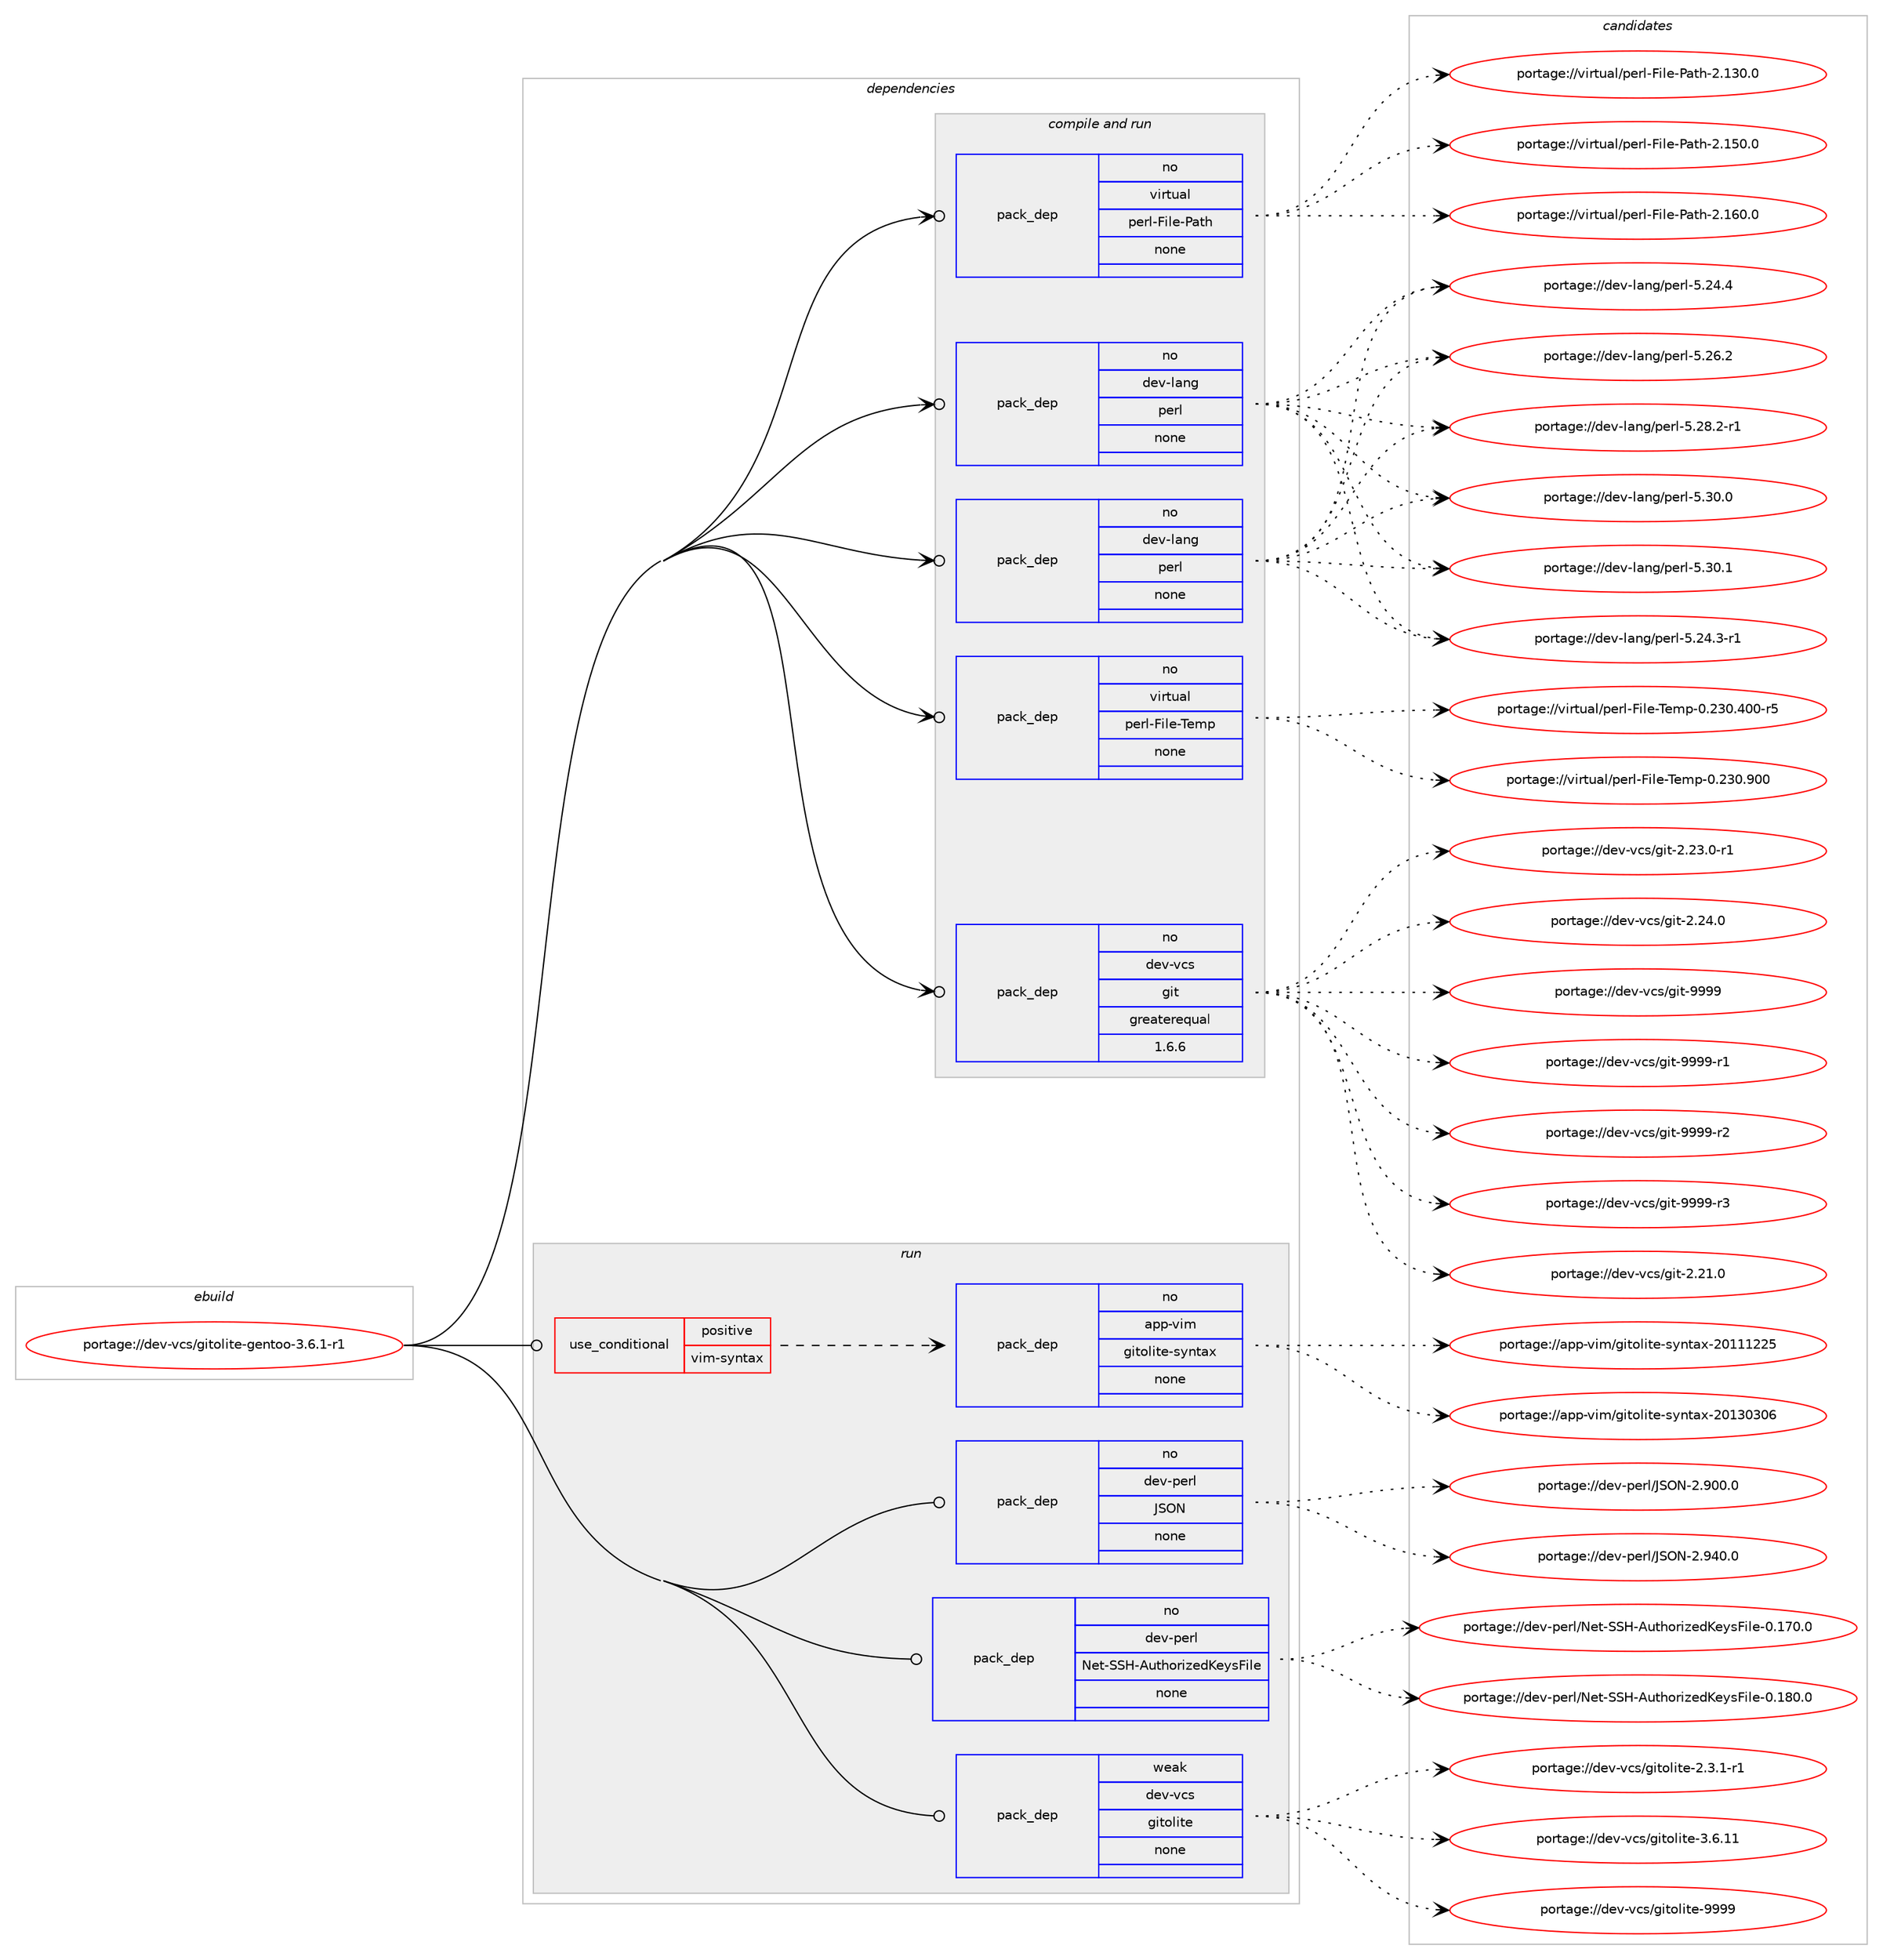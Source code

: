 digraph prolog {

# *************
# Graph options
# *************

newrank=true;
concentrate=true;
compound=true;
graph [rankdir=LR,fontname=Helvetica,fontsize=10,ranksep=1.5];#, ranksep=2.5, nodesep=0.2];
edge  [arrowhead=vee];
node  [fontname=Helvetica,fontsize=10];

# **********
# The ebuild
# **********

subgraph cluster_leftcol {
color=gray;
rank=same;
label=<<i>ebuild</i>>;
id [label="portage://dev-vcs/gitolite-gentoo-3.6.1-r1", color=red, width=4, href="../dev-vcs/gitolite-gentoo-3.6.1-r1.svg"];
}

# ****************
# The dependencies
# ****************

subgraph cluster_midcol {
color=gray;
label=<<i>dependencies</i>>;
subgraph cluster_compile {
fillcolor="#eeeeee";
style=filled;
label=<<i>compile</i>>;
}
subgraph cluster_compileandrun {
fillcolor="#eeeeee";
style=filled;
label=<<i>compile and run</i>>;
subgraph pack191829 {
dependency268041 [label=<<TABLE BORDER="0" CELLBORDER="1" CELLSPACING="0" CELLPADDING="4" WIDTH="220"><TR><TD ROWSPAN="6" CELLPADDING="30">pack_dep</TD></TR><TR><TD WIDTH="110">no</TD></TR><TR><TD>dev-lang</TD></TR><TR><TD>perl</TD></TR><TR><TD>none</TD></TR><TR><TD></TD></TR></TABLE>>, shape=none, color=blue];
}
id:e -> dependency268041:w [weight=20,style="solid",arrowhead="odotvee"];
subgraph pack191830 {
dependency268042 [label=<<TABLE BORDER="0" CELLBORDER="1" CELLSPACING="0" CELLPADDING="4" WIDTH="220"><TR><TD ROWSPAN="6" CELLPADDING="30">pack_dep</TD></TR><TR><TD WIDTH="110">no</TD></TR><TR><TD>dev-lang</TD></TR><TR><TD>perl</TD></TR><TR><TD>none</TD></TR><TR><TD></TD></TR></TABLE>>, shape=none, color=blue];
}
id:e -> dependency268042:w [weight=20,style="solid",arrowhead="odotvee"];
subgraph pack191831 {
dependency268043 [label=<<TABLE BORDER="0" CELLBORDER="1" CELLSPACING="0" CELLPADDING="4" WIDTH="220"><TR><TD ROWSPAN="6" CELLPADDING="30">pack_dep</TD></TR><TR><TD WIDTH="110">no</TD></TR><TR><TD>dev-vcs</TD></TR><TR><TD>git</TD></TR><TR><TD>greaterequal</TD></TR><TR><TD>1.6.6</TD></TR></TABLE>>, shape=none, color=blue];
}
id:e -> dependency268043:w [weight=20,style="solid",arrowhead="odotvee"];
subgraph pack191832 {
dependency268044 [label=<<TABLE BORDER="0" CELLBORDER="1" CELLSPACING="0" CELLPADDING="4" WIDTH="220"><TR><TD ROWSPAN="6" CELLPADDING="30">pack_dep</TD></TR><TR><TD WIDTH="110">no</TD></TR><TR><TD>virtual</TD></TR><TR><TD>perl-File-Path</TD></TR><TR><TD>none</TD></TR><TR><TD></TD></TR></TABLE>>, shape=none, color=blue];
}
id:e -> dependency268044:w [weight=20,style="solid",arrowhead="odotvee"];
subgraph pack191833 {
dependency268045 [label=<<TABLE BORDER="0" CELLBORDER="1" CELLSPACING="0" CELLPADDING="4" WIDTH="220"><TR><TD ROWSPAN="6" CELLPADDING="30">pack_dep</TD></TR><TR><TD WIDTH="110">no</TD></TR><TR><TD>virtual</TD></TR><TR><TD>perl-File-Temp</TD></TR><TR><TD>none</TD></TR><TR><TD></TD></TR></TABLE>>, shape=none, color=blue];
}
id:e -> dependency268045:w [weight=20,style="solid",arrowhead="odotvee"];
}
subgraph cluster_run {
fillcolor="#eeeeee";
style=filled;
label=<<i>run</i>>;
subgraph cond72461 {
dependency268046 [label=<<TABLE BORDER="0" CELLBORDER="1" CELLSPACING="0" CELLPADDING="4"><TR><TD ROWSPAN="3" CELLPADDING="10">use_conditional</TD></TR><TR><TD>positive</TD></TR><TR><TD>vim-syntax</TD></TR></TABLE>>, shape=none, color=red];
subgraph pack191834 {
dependency268047 [label=<<TABLE BORDER="0" CELLBORDER="1" CELLSPACING="0" CELLPADDING="4" WIDTH="220"><TR><TD ROWSPAN="6" CELLPADDING="30">pack_dep</TD></TR><TR><TD WIDTH="110">no</TD></TR><TR><TD>app-vim</TD></TR><TR><TD>gitolite-syntax</TD></TR><TR><TD>none</TD></TR><TR><TD></TD></TR></TABLE>>, shape=none, color=blue];
}
dependency268046:e -> dependency268047:w [weight=20,style="dashed",arrowhead="vee"];
}
id:e -> dependency268046:w [weight=20,style="solid",arrowhead="odot"];
subgraph pack191835 {
dependency268048 [label=<<TABLE BORDER="0" CELLBORDER="1" CELLSPACING="0" CELLPADDING="4" WIDTH="220"><TR><TD ROWSPAN="6" CELLPADDING="30">pack_dep</TD></TR><TR><TD WIDTH="110">no</TD></TR><TR><TD>dev-perl</TD></TR><TR><TD>JSON</TD></TR><TR><TD>none</TD></TR><TR><TD></TD></TR></TABLE>>, shape=none, color=blue];
}
id:e -> dependency268048:w [weight=20,style="solid",arrowhead="odot"];
subgraph pack191836 {
dependency268049 [label=<<TABLE BORDER="0" CELLBORDER="1" CELLSPACING="0" CELLPADDING="4" WIDTH="220"><TR><TD ROWSPAN="6" CELLPADDING="30">pack_dep</TD></TR><TR><TD WIDTH="110">no</TD></TR><TR><TD>dev-perl</TD></TR><TR><TD>Net-SSH-AuthorizedKeysFile</TD></TR><TR><TD>none</TD></TR><TR><TD></TD></TR></TABLE>>, shape=none, color=blue];
}
id:e -> dependency268049:w [weight=20,style="solid",arrowhead="odot"];
subgraph pack191837 {
dependency268050 [label=<<TABLE BORDER="0" CELLBORDER="1" CELLSPACING="0" CELLPADDING="4" WIDTH="220"><TR><TD ROWSPAN="6" CELLPADDING="30">pack_dep</TD></TR><TR><TD WIDTH="110">weak</TD></TR><TR><TD>dev-vcs</TD></TR><TR><TD>gitolite</TD></TR><TR><TD>none</TD></TR><TR><TD></TD></TR></TABLE>>, shape=none, color=blue];
}
id:e -> dependency268050:w [weight=20,style="solid",arrowhead="odot"];
}
}

# **************
# The candidates
# **************

subgraph cluster_choices {
rank=same;
color=gray;
label=<<i>candidates</i>>;

subgraph choice191829 {
color=black;
nodesep=1;
choiceportage100101118451089711010347112101114108455346505246514511449 [label="portage://dev-lang/perl-5.24.3-r1", color=red, width=4,href="../dev-lang/perl-5.24.3-r1.svg"];
choiceportage10010111845108971101034711210111410845534650524652 [label="portage://dev-lang/perl-5.24.4", color=red, width=4,href="../dev-lang/perl-5.24.4.svg"];
choiceportage10010111845108971101034711210111410845534650544650 [label="portage://dev-lang/perl-5.26.2", color=red, width=4,href="../dev-lang/perl-5.26.2.svg"];
choiceportage100101118451089711010347112101114108455346505646504511449 [label="portage://dev-lang/perl-5.28.2-r1", color=red, width=4,href="../dev-lang/perl-5.28.2-r1.svg"];
choiceportage10010111845108971101034711210111410845534651484648 [label="portage://dev-lang/perl-5.30.0", color=red, width=4,href="../dev-lang/perl-5.30.0.svg"];
choiceportage10010111845108971101034711210111410845534651484649 [label="portage://dev-lang/perl-5.30.1", color=red, width=4,href="../dev-lang/perl-5.30.1.svg"];
dependency268041:e -> choiceportage100101118451089711010347112101114108455346505246514511449:w [style=dotted,weight="100"];
dependency268041:e -> choiceportage10010111845108971101034711210111410845534650524652:w [style=dotted,weight="100"];
dependency268041:e -> choiceportage10010111845108971101034711210111410845534650544650:w [style=dotted,weight="100"];
dependency268041:e -> choiceportage100101118451089711010347112101114108455346505646504511449:w [style=dotted,weight="100"];
dependency268041:e -> choiceportage10010111845108971101034711210111410845534651484648:w [style=dotted,weight="100"];
dependency268041:e -> choiceportage10010111845108971101034711210111410845534651484649:w [style=dotted,weight="100"];
}
subgraph choice191830 {
color=black;
nodesep=1;
choiceportage100101118451089711010347112101114108455346505246514511449 [label="portage://dev-lang/perl-5.24.3-r1", color=red, width=4,href="../dev-lang/perl-5.24.3-r1.svg"];
choiceportage10010111845108971101034711210111410845534650524652 [label="portage://dev-lang/perl-5.24.4", color=red, width=4,href="../dev-lang/perl-5.24.4.svg"];
choiceportage10010111845108971101034711210111410845534650544650 [label="portage://dev-lang/perl-5.26.2", color=red, width=4,href="../dev-lang/perl-5.26.2.svg"];
choiceportage100101118451089711010347112101114108455346505646504511449 [label="portage://dev-lang/perl-5.28.2-r1", color=red, width=4,href="../dev-lang/perl-5.28.2-r1.svg"];
choiceportage10010111845108971101034711210111410845534651484648 [label="portage://dev-lang/perl-5.30.0", color=red, width=4,href="../dev-lang/perl-5.30.0.svg"];
choiceportage10010111845108971101034711210111410845534651484649 [label="portage://dev-lang/perl-5.30.1", color=red, width=4,href="../dev-lang/perl-5.30.1.svg"];
dependency268042:e -> choiceportage100101118451089711010347112101114108455346505246514511449:w [style=dotted,weight="100"];
dependency268042:e -> choiceportage10010111845108971101034711210111410845534650524652:w [style=dotted,weight="100"];
dependency268042:e -> choiceportage10010111845108971101034711210111410845534650544650:w [style=dotted,weight="100"];
dependency268042:e -> choiceportage100101118451089711010347112101114108455346505646504511449:w [style=dotted,weight="100"];
dependency268042:e -> choiceportage10010111845108971101034711210111410845534651484648:w [style=dotted,weight="100"];
dependency268042:e -> choiceportage10010111845108971101034711210111410845534651484649:w [style=dotted,weight="100"];
}
subgraph choice191831 {
color=black;
nodesep=1;
choiceportage10010111845118991154710310511645504650494648 [label="portage://dev-vcs/git-2.21.0", color=red, width=4,href="../dev-vcs/git-2.21.0.svg"];
choiceportage100101118451189911547103105116455046505146484511449 [label="portage://dev-vcs/git-2.23.0-r1", color=red, width=4,href="../dev-vcs/git-2.23.0-r1.svg"];
choiceportage10010111845118991154710310511645504650524648 [label="portage://dev-vcs/git-2.24.0", color=red, width=4,href="../dev-vcs/git-2.24.0.svg"];
choiceportage1001011184511899115471031051164557575757 [label="portage://dev-vcs/git-9999", color=red, width=4,href="../dev-vcs/git-9999.svg"];
choiceportage10010111845118991154710310511645575757574511449 [label="portage://dev-vcs/git-9999-r1", color=red, width=4,href="../dev-vcs/git-9999-r1.svg"];
choiceportage10010111845118991154710310511645575757574511450 [label="portage://dev-vcs/git-9999-r2", color=red, width=4,href="../dev-vcs/git-9999-r2.svg"];
choiceportage10010111845118991154710310511645575757574511451 [label="portage://dev-vcs/git-9999-r3", color=red, width=4,href="../dev-vcs/git-9999-r3.svg"];
dependency268043:e -> choiceportage10010111845118991154710310511645504650494648:w [style=dotted,weight="100"];
dependency268043:e -> choiceportage100101118451189911547103105116455046505146484511449:w [style=dotted,weight="100"];
dependency268043:e -> choiceportage10010111845118991154710310511645504650524648:w [style=dotted,weight="100"];
dependency268043:e -> choiceportage1001011184511899115471031051164557575757:w [style=dotted,weight="100"];
dependency268043:e -> choiceportage10010111845118991154710310511645575757574511449:w [style=dotted,weight="100"];
dependency268043:e -> choiceportage10010111845118991154710310511645575757574511450:w [style=dotted,weight="100"];
dependency268043:e -> choiceportage10010111845118991154710310511645575757574511451:w [style=dotted,weight="100"];
}
subgraph choice191832 {
color=black;
nodesep=1;
choiceportage118105114116117971084711210111410845701051081014580971161044550464951484648 [label="portage://virtual/perl-File-Path-2.130.0", color=red, width=4,href="../virtual/perl-File-Path-2.130.0.svg"];
choiceportage118105114116117971084711210111410845701051081014580971161044550464953484648 [label="portage://virtual/perl-File-Path-2.150.0", color=red, width=4,href="../virtual/perl-File-Path-2.150.0.svg"];
choiceportage118105114116117971084711210111410845701051081014580971161044550464954484648 [label="portage://virtual/perl-File-Path-2.160.0", color=red, width=4,href="../virtual/perl-File-Path-2.160.0.svg"];
dependency268044:e -> choiceportage118105114116117971084711210111410845701051081014580971161044550464951484648:w [style=dotted,weight="100"];
dependency268044:e -> choiceportage118105114116117971084711210111410845701051081014580971161044550464953484648:w [style=dotted,weight="100"];
dependency268044:e -> choiceportage118105114116117971084711210111410845701051081014580971161044550464954484648:w [style=dotted,weight="100"];
}
subgraph choice191833 {
color=black;
nodesep=1;
choiceportage118105114116117971084711210111410845701051081014584101109112454846505148465248484511453 [label="portage://virtual/perl-File-Temp-0.230.400-r5", color=red, width=4,href="../virtual/perl-File-Temp-0.230.400-r5.svg"];
choiceportage11810511411611797108471121011141084570105108101458410110911245484650514846574848 [label="portage://virtual/perl-File-Temp-0.230.900", color=red, width=4,href="../virtual/perl-File-Temp-0.230.900.svg"];
dependency268045:e -> choiceportage118105114116117971084711210111410845701051081014584101109112454846505148465248484511453:w [style=dotted,weight="100"];
dependency268045:e -> choiceportage11810511411611797108471121011141084570105108101458410110911245484650514846574848:w [style=dotted,weight="100"];
}
subgraph choice191834 {
color=black;
nodesep=1;
choiceportage9711211245118105109471031051161111081051161014511512111011697120455048494949505053 [label="portage://app-vim/gitolite-syntax-20111225", color=red, width=4,href="../app-vim/gitolite-syntax-20111225.svg"];
choiceportage9711211245118105109471031051161111081051161014511512111011697120455048495148514854 [label="portage://app-vim/gitolite-syntax-20130306", color=red, width=4,href="../app-vim/gitolite-syntax-20130306.svg"];
dependency268047:e -> choiceportage9711211245118105109471031051161111081051161014511512111011697120455048494949505053:w [style=dotted,weight="100"];
dependency268047:e -> choiceportage9711211245118105109471031051161111081051161014511512111011697120455048495148514854:w [style=dotted,weight="100"];
}
subgraph choice191835 {
color=black;
nodesep=1;
choiceportage1001011184511210111410847748379784550465748484648 [label="portage://dev-perl/JSON-2.900.0", color=red, width=4,href="../dev-perl/JSON-2.900.0.svg"];
choiceportage1001011184511210111410847748379784550465752484648 [label="portage://dev-perl/JSON-2.940.0", color=red, width=4,href="../dev-perl/JSON-2.940.0.svg"];
dependency268048:e -> choiceportage1001011184511210111410847748379784550465748484648:w [style=dotted,weight="100"];
dependency268048:e -> choiceportage1001011184511210111410847748379784550465752484648:w [style=dotted,weight="100"];
}
subgraph choice191836 {
color=black;
nodesep=1;
choiceportage10010111845112101114108477810111645838372456511711610411111410512210110075101121115701051081014548464955484648 [label="portage://dev-perl/Net-SSH-AuthorizedKeysFile-0.170.0", color=red, width=4,href="../dev-perl/Net-SSH-AuthorizedKeysFile-0.170.0.svg"];
choiceportage10010111845112101114108477810111645838372456511711610411111410512210110075101121115701051081014548464956484648 [label="portage://dev-perl/Net-SSH-AuthorizedKeysFile-0.180.0", color=red, width=4,href="../dev-perl/Net-SSH-AuthorizedKeysFile-0.180.0.svg"];
dependency268049:e -> choiceportage10010111845112101114108477810111645838372456511711610411111410512210110075101121115701051081014548464955484648:w [style=dotted,weight="100"];
dependency268049:e -> choiceportage10010111845112101114108477810111645838372456511711610411111410512210110075101121115701051081014548464956484648:w [style=dotted,weight="100"];
}
subgraph choice191837 {
color=black;
nodesep=1;
choiceportage1001011184511899115471031051161111081051161014550465146494511449 [label="portage://dev-vcs/gitolite-2.3.1-r1", color=red, width=4,href="../dev-vcs/gitolite-2.3.1-r1.svg"];
choiceportage10010111845118991154710310511611110810511610145514654464949 [label="portage://dev-vcs/gitolite-3.6.11", color=red, width=4,href="../dev-vcs/gitolite-3.6.11.svg"];
choiceportage1001011184511899115471031051161111081051161014557575757 [label="portage://dev-vcs/gitolite-9999", color=red, width=4,href="../dev-vcs/gitolite-9999.svg"];
dependency268050:e -> choiceportage1001011184511899115471031051161111081051161014550465146494511449:w [style=dotted,weight="100"];
dependency268050:e -> choiceportage10010111845118991154710310511611110810511610145514654464949:w [style=dotted,weight="100"];
dependency268050:e -> choiceportage1001011184511899115471031051161111081051161014557575757:w [style=dotted,weight="100"];
}
}

}
